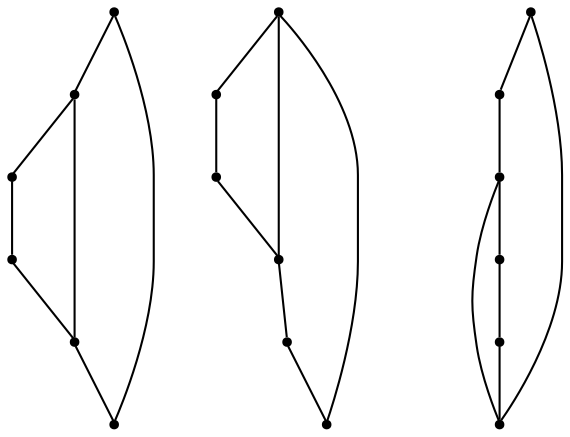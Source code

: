 graph {
  node [shape=point,comment="{\"directed\":false,\"doi\":\"10.4230/LIPIcs.GD.2024.30\",\"figure\":\"8 (1)\"}"]

  v0 [pos="1783.8705274924582,1590.4706501682997"]
  v1 [pos="1701.7646564488552,1732.629898209736"]
  v2 [pos="1701.7646564488555,1448.307332971522"]
  v3 [pos="1537.5526599784353,1732.6258290543944"]
  v4 [pos="1537.5526599784353,1448.307332971522"]
  v5 [pos="1455.488507782014,1590.4665810129584"]
  v6 [pos="1317.075293778777,1590.4706501682997"]
  v7 [pos="1234.9694227351742,1732.629898209736"]
  v8 [pos="1234.9694227351742,1448.307332971522"]
  v9 [pos="1070.757426264754,1732.6258290543947"]
  v10 [pos="1070.757426264754,1448.307332971522"]
  v11 [pos="988.6931150788239,1590.4665810129584"]
  v12 [pos="850.280028267194,1590.4706501682997"]
  v13 [pos="768.174030031984,1732.629898209736"]
  v14 [pos="768.174030031984,1448.307332971522"]
  v15 [pos="603.9621607531711,1732.6258290543944"]
  v16 [pos="603.9621607531711,1448.307332971522"]
  v17 [pos="521.8854245371067,1590.4665810129584"]

  v0 -- v1 [id="-1",pos="1783.8705274924582,1590.4706501682997 1701.7646564488552,1732.629898209736 1701.7646564488552,1732.629898209736 1701.7646564488552,1732.629898209736"]
  v17 -- v16 [id="-2",pos="521.8854245371067,1590.4665810129584 603.9621607531711,1448.307332971522 603.9621607531711,1448.307332971522 603.9621607531711,1448.307332971522"]
  v15 -- v14 [id="-3",pos="603.9621607531711,1732.6258290543944 768.174030031984,1448.307332971522 768.174030031984,1448.307332971522 768.174030031984,1448.307332971522"]
  v15 -- v17 [id="-4",pos="603.9621607531711,1732.6258290543944 521.8854245371067,1590.4665810129584 521.8854245371067,1590.4665810129584 521.8854245371067,1590.4665810129584"]
  v16 -- v14 [id="-5",pos="603.9621607531711,1448.307332971522 768.174030031984,1448.307332971522 768.174030031984,1448.307332971522 768.174030031984,1448.307332971522"]
  v13 -- v15 [id="-6",pos="768.174030031984,1732.629898209736 603.9621607531711,1732.6258290543944 603.9621607531711,1732.6258290543944 603.9621607531711,1732.6258290543944"]
  v14 -- v12 [id="-7",pos="768.174030031984,1448.307332971522 850.280028267194,1590.4706501682997 850.280028267194,1590.4706501682997 850.280028267194,1590.4706501682997"]
  v2 -- v0 [id="-8",pos="1701.7646564488555,1448.307332971522 1783.8705274924582,1590.4706501682997 1783.8705274924582,1590.4706501682997 1783.8705274924582,1590.4706501682997"]
  v1 -- v3 [id="-9",pos="1701.7646564488552,1732.629898209736 1537.5526599784353,1732.6258290543944 1537.5526599784353,1732.6258290543944 1537.5526599784353,1732.6258290543944"]
  v4 -- v2 [id="-10",pos="1537.5526599784353,1448.307332971522 1701.7646564488555,1448.307332971522 1701.7646564488555,1448.307332971522 1701.7646564488555,1448.307332971522"]
  v3 -- v5 [id="-11",pos="1537.5526599784353,1732.6258290543944 1455.488507782014,1590.4665810129584 1455.488507782014,1590.4665810129584 1455.488507782014,1590.4665810129584"]
  v4 -- v1 [id="-12",pos="1537.5526599784353,1448.307332971522 1701.7646564488552,1732.629898209736 1701.7646564488552,1732.629898209736 1701.7646564488552,1732.629898209736"]
  v12 -- v13 [id="-13",pos="850.280028267194,1590.4706501682997 768.174030031984,1732.629898209736 768.174030031984,1732.629898209736 768.174030031984,1732.629898209736"]
  v5 -- v4 [id="-14",pos="1455.488507782014,1590.4665810129584 1537.5526599784353,1448.307332971522 1537.5526599784353,1448.307332971522 1537.5526599784353,1448.307332971522"]
  v6 -- v7 [id="-15",pos="1317.075293778777,1590.4706501682997 1234.9694227351742,1732.629898209736 1234.9694227351742,1732.629898209736 1234.9694227351742,1732.629898209736"]
  v8 -- v6 [id="-16",pos="1234.9694227351742,1448.307332971522 1317.075293778777,1590.4706501682997 1317.075293778777,1590.4706501682997 1317.075293778777,1590.4706501682997"]
  v7 -- v9 [id="-17",pos="1234.9694227351742,1732.629898209736 1070.757426264754,1732.6258290543947 1070.757426264754,1732.6258290543947 1070.757426264754,1732.6258290543947"]
  v11 -- v6 [id="-18",pos="988.6931150788239,1590.4665810129584 1317.075293778777,1590.4706501682997 1317.075293778777,1590.4706501682997 1317.075293778777,1590.4706501682997"]
  v11 -- v10 [id="-19",pos="988.6931150788239,1590.4665810129584 1070.757426264754,1448.307332971522 1070.757426264754,1448.307332971522 1070.757426264754,1448.307332971522"]
  v10 -- v8 [id="-20",pos="1070.757426264754,1448.307332971522 1234.9694227351742,1448.307332971522 1234.9694227351742,1448.307332971522 1234.9694227351742,1448.307332971522"]
  v9 -- v11 [id="-21",pos="1070.757426264754,1732.6258290543947 988.6931150788239,1590.4665810129584 988.6931150788239,1590.4665810129584 988.6931150788239,1590.4665810129584"]
}